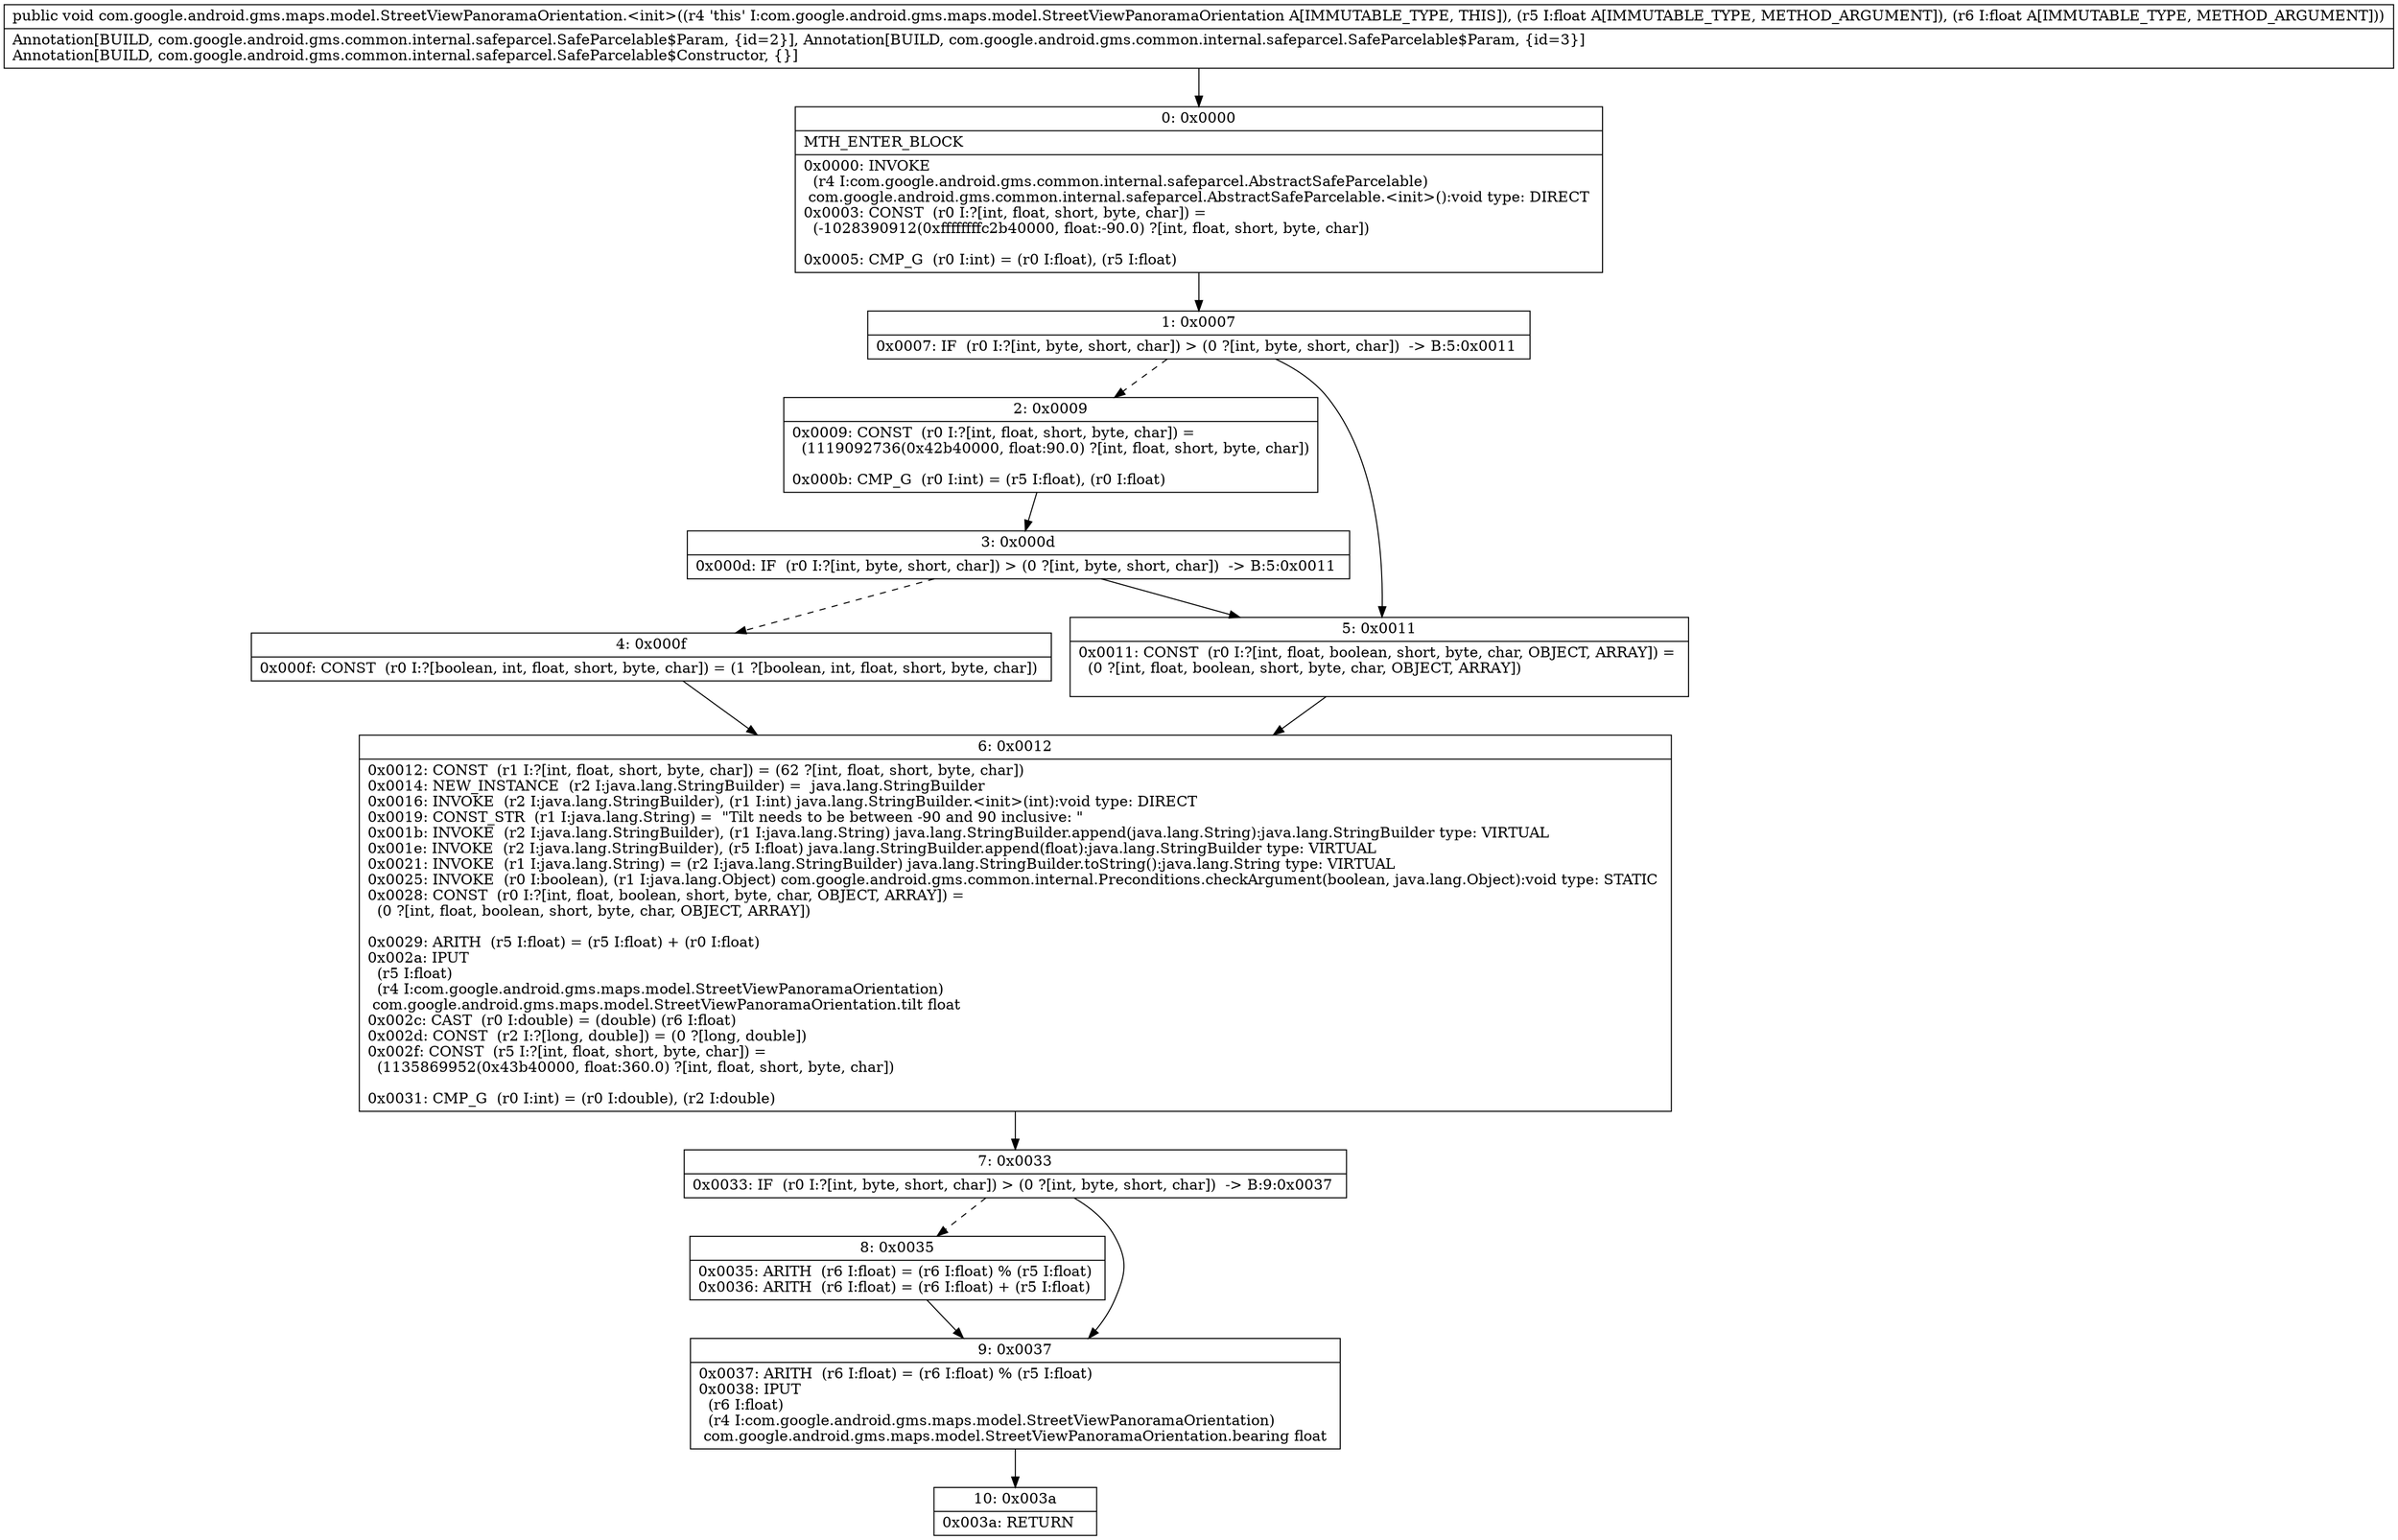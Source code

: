 digraph "CFG forcom.google.android.gms.maps.model.StreetViewPanoramaOrientation.\<init\>(FF)V" {
Node_0 [shape=record,label="{0\:\ 0x0000|MTH_ENTER_BLOCK\l|0x0000: INVOKE  \l  (r4 I:com.google.android.gms.common.internal.safeparcel.AbstractSafeParcelable)\l com.google.android.gms.common.internal.safeparcel.AbstractSafeParcelable.\<init\>():void type: DIRECT \l0x0003: CONST  (r0 I:?[int, float, short, byte, char]) = \l  (\-1028390912(0xffffffffc2b40000, float:\-90.0) ?[int, float, short, byte, char])\l \l0x0005: CMP_G  (r0 I:int) = (r0 I:float), (r5 I:float) \l}"];
Node_1 [shape=record,label="{1\:\ 0x0007|0x0007: IF  (r0 I:?[int, byte, short, char]) \> (0 ?[int, byte, short, char])  \-\> B:5:0x0011 \l}"];
Node_2 [shape=record,label="{2\:\ 0x0009|0x0009: CONST  (r0 I:?[int, float, short, byte, char]) = \l  (1119092736(0x42b40000, float:90.0) ?[int, float, short, byte, char])\l \l0x000b: CMP_G  (r0 I:int) = (r5 I:float), (r0 I:float) \l}"];
Node_3 [shape=record,label="{3\:\ 0x000d|0x000d: IF  (r0 I:?[int, byte, short, char]) \> (0 ?[int, byte, short, char])  \-\> B:5:0x0011 \l}"];
Node_4 [shape=record,label="{4\:\ 0x000f|0x000f: CONST  (r0 I:?[boolean, int, float, short, byte, char]) = (1 ?[boolean, int, float, short, byte, char]) \l}"];
Node_5 [shape=record,label="{5\:\ 0x0011|0x0011: CONST  (r0 I:?[int, float, boolean, short, byte, char, OBJECT, ARRAY]) = \l  (0 ?[int, float, boolean, short, byte, char, OBJECT, ARRAY])\l \l}"];
Node_6 [shape=record,label="{6\:\ 0x0012|0x0012: CONST  (r1 I:?[int, float, short, byte, char]) = (62 ?[int, float, short, byte, char]) \l0x0014: NEW_INSTANCE  (r2 I:java.lang.StringBuilder) =  java.lang.StringBuilder \l0x0016: INVOKE  (r2 I:java.lang.StringBuilder), (r1 I:int) java.lang.StringBuilder.\<init\>(int):void type: DIRECT \l0x0019: CONST_STR  (r1 I:java.lang.String) =  \"Tilt needs to be between \-90 and 90 inclusive: \" \l0x001b: INVOKE  (r2 I:java.lang.StringBuilder), (r1 I:java.lang.String) java.lang.StringBuilder.append(java.lang.String):java.lang.StringBuilder type: VIRTUAL \l0x001e: INVOKE  (r2 I:java.lang.StringBuilder), (r5 I:float) java.lang.StringBuilder.append(float):java.lang.StringBuilder type: VIRTUAL \l0x0021: INVOKE  (r1 I:java.lang.String) = (r2 I:java.lang.StringBuilder) java.lang.StringBuilder.toString():java.lang.String type: VIRTUAL \l0x0025: INVOKE  (r0 I:boolean), (r1 I:java.lang.Object) com.google.android.gms.common.internal.Preconditions.checkArgument(boolean, java.lang.Object):void type: STATIC \l0x0028: CONST  (r0 I:?[int, float, boolean, short, byte, char, OBJECT, ARRAY]) = \l  (0 ?[int, float, boolean, short, byte, char, OBJECT, ARRAY])\l \l0x0029: ARITH  (r5 I:float) = (r5 I:float) + (r0 I:float) \l0x002a: IPUT  \l  (r5 I:float)\l  (r4 I:com.google.android.gms.maps.model.StreetViewPanoramaOrientation)\l com.google.android.gms.maps.model.StreetViewPanoramaOrientation.tilt float \l0x002c: CAST  (r0 I:double) = (double) (r6 I:float) \l0x002d: CONST  (r2 I:?[long, double]) = (0 ?[long, double]) \l0x002f: CONST  (r5 I:?[int, float, short, byte, char]) = \l  (1135869952(0x43b40000, float:360.0) ?[int, float, short, byte, char])\l \l0x0031: CMP_G  (r0 I:int) = (r0 I:double), (r2 I:double) \l}"];
Node_7 [shape=record,label="{7\:\ 0x0033|0x0033: IF  (r0 I:?[int, byte, short, char]) \> (0 ?[int, byte, short, char])  \-\> B:9:0x0037 \l}"];
Node_8 [shape=record,label="{8\:\ 0x0035|0x0035: ARITH  (r6 I:float) = (r6 I:float) % (r5 I:float) \l0x0036: ARITH  (r6 I:float) = (r6 I:float) + (r5 I:float) \l}"];
Node_9 [shape=record,label="{9\:\ 0x0037|0x0037: ARITH  (r6 I:float) = (r6 I:float) % (r5 I:float) \l0x0038: IPUT  \l  (r6 I:float)\l  (r4 I:com.google.android.gms.maps.model.StreetViewPanoramaOrientation)\l com.google.android.gms.maps.model.StreetViewPanoramaOrientation.bearing float \l}"];
Node_10 [shape=record,label="{10\:\ 0x003a|0x003a: RETURN   \l}"];
MethodNode[shape=record,label="{public void com.google.android.gms.maps.model.StreetViewPanoramaOrientation.\<init\>((r4 'this' I:com.google.android.gms.maps.model.StreetViewPanoramaOrientation A[IMMUTABLE_TYPE, THIS]), (r5 I:float A[IMMUTABLE_TYPE, METHOD_ARGUMENT]), (r6 I:float A[IMMUTABLE_TYPE, METHOD_ARGUMENT]))  | Annotation[BUILD, com.google.android.gms.common.internal.safeparcel.SafeParcelable$Param, \{id=2\}], Annotation[BUILD, com.google.android.gms.common.internal.safeparcel.SafeParcelable$Param, \{id=3\}]\lAnnotation[BUILD, com.google.android.gms.common.internal.safeparcel.SafeParcelable$Constructor, \{\}]\l}"];
MethodNode -> Node_0;
Node_0 -> Node_1;
Node_1 -> Node_2[style=dashed];
Node_1 -> Node_5;
Node_2 -> Node_3;
Node_3 -> Node_4[style=dashed];
Node_3 -> Node_5;
Node_4 -> Node_6;
Node_5 -> Node_6;
Node_6 -> Node_7;
Node_7 -> Node_8[style=dashed];
Node_7 -> Node_9;
Node_8 -> Node_9;
Node_9 -> Node_10;
}


